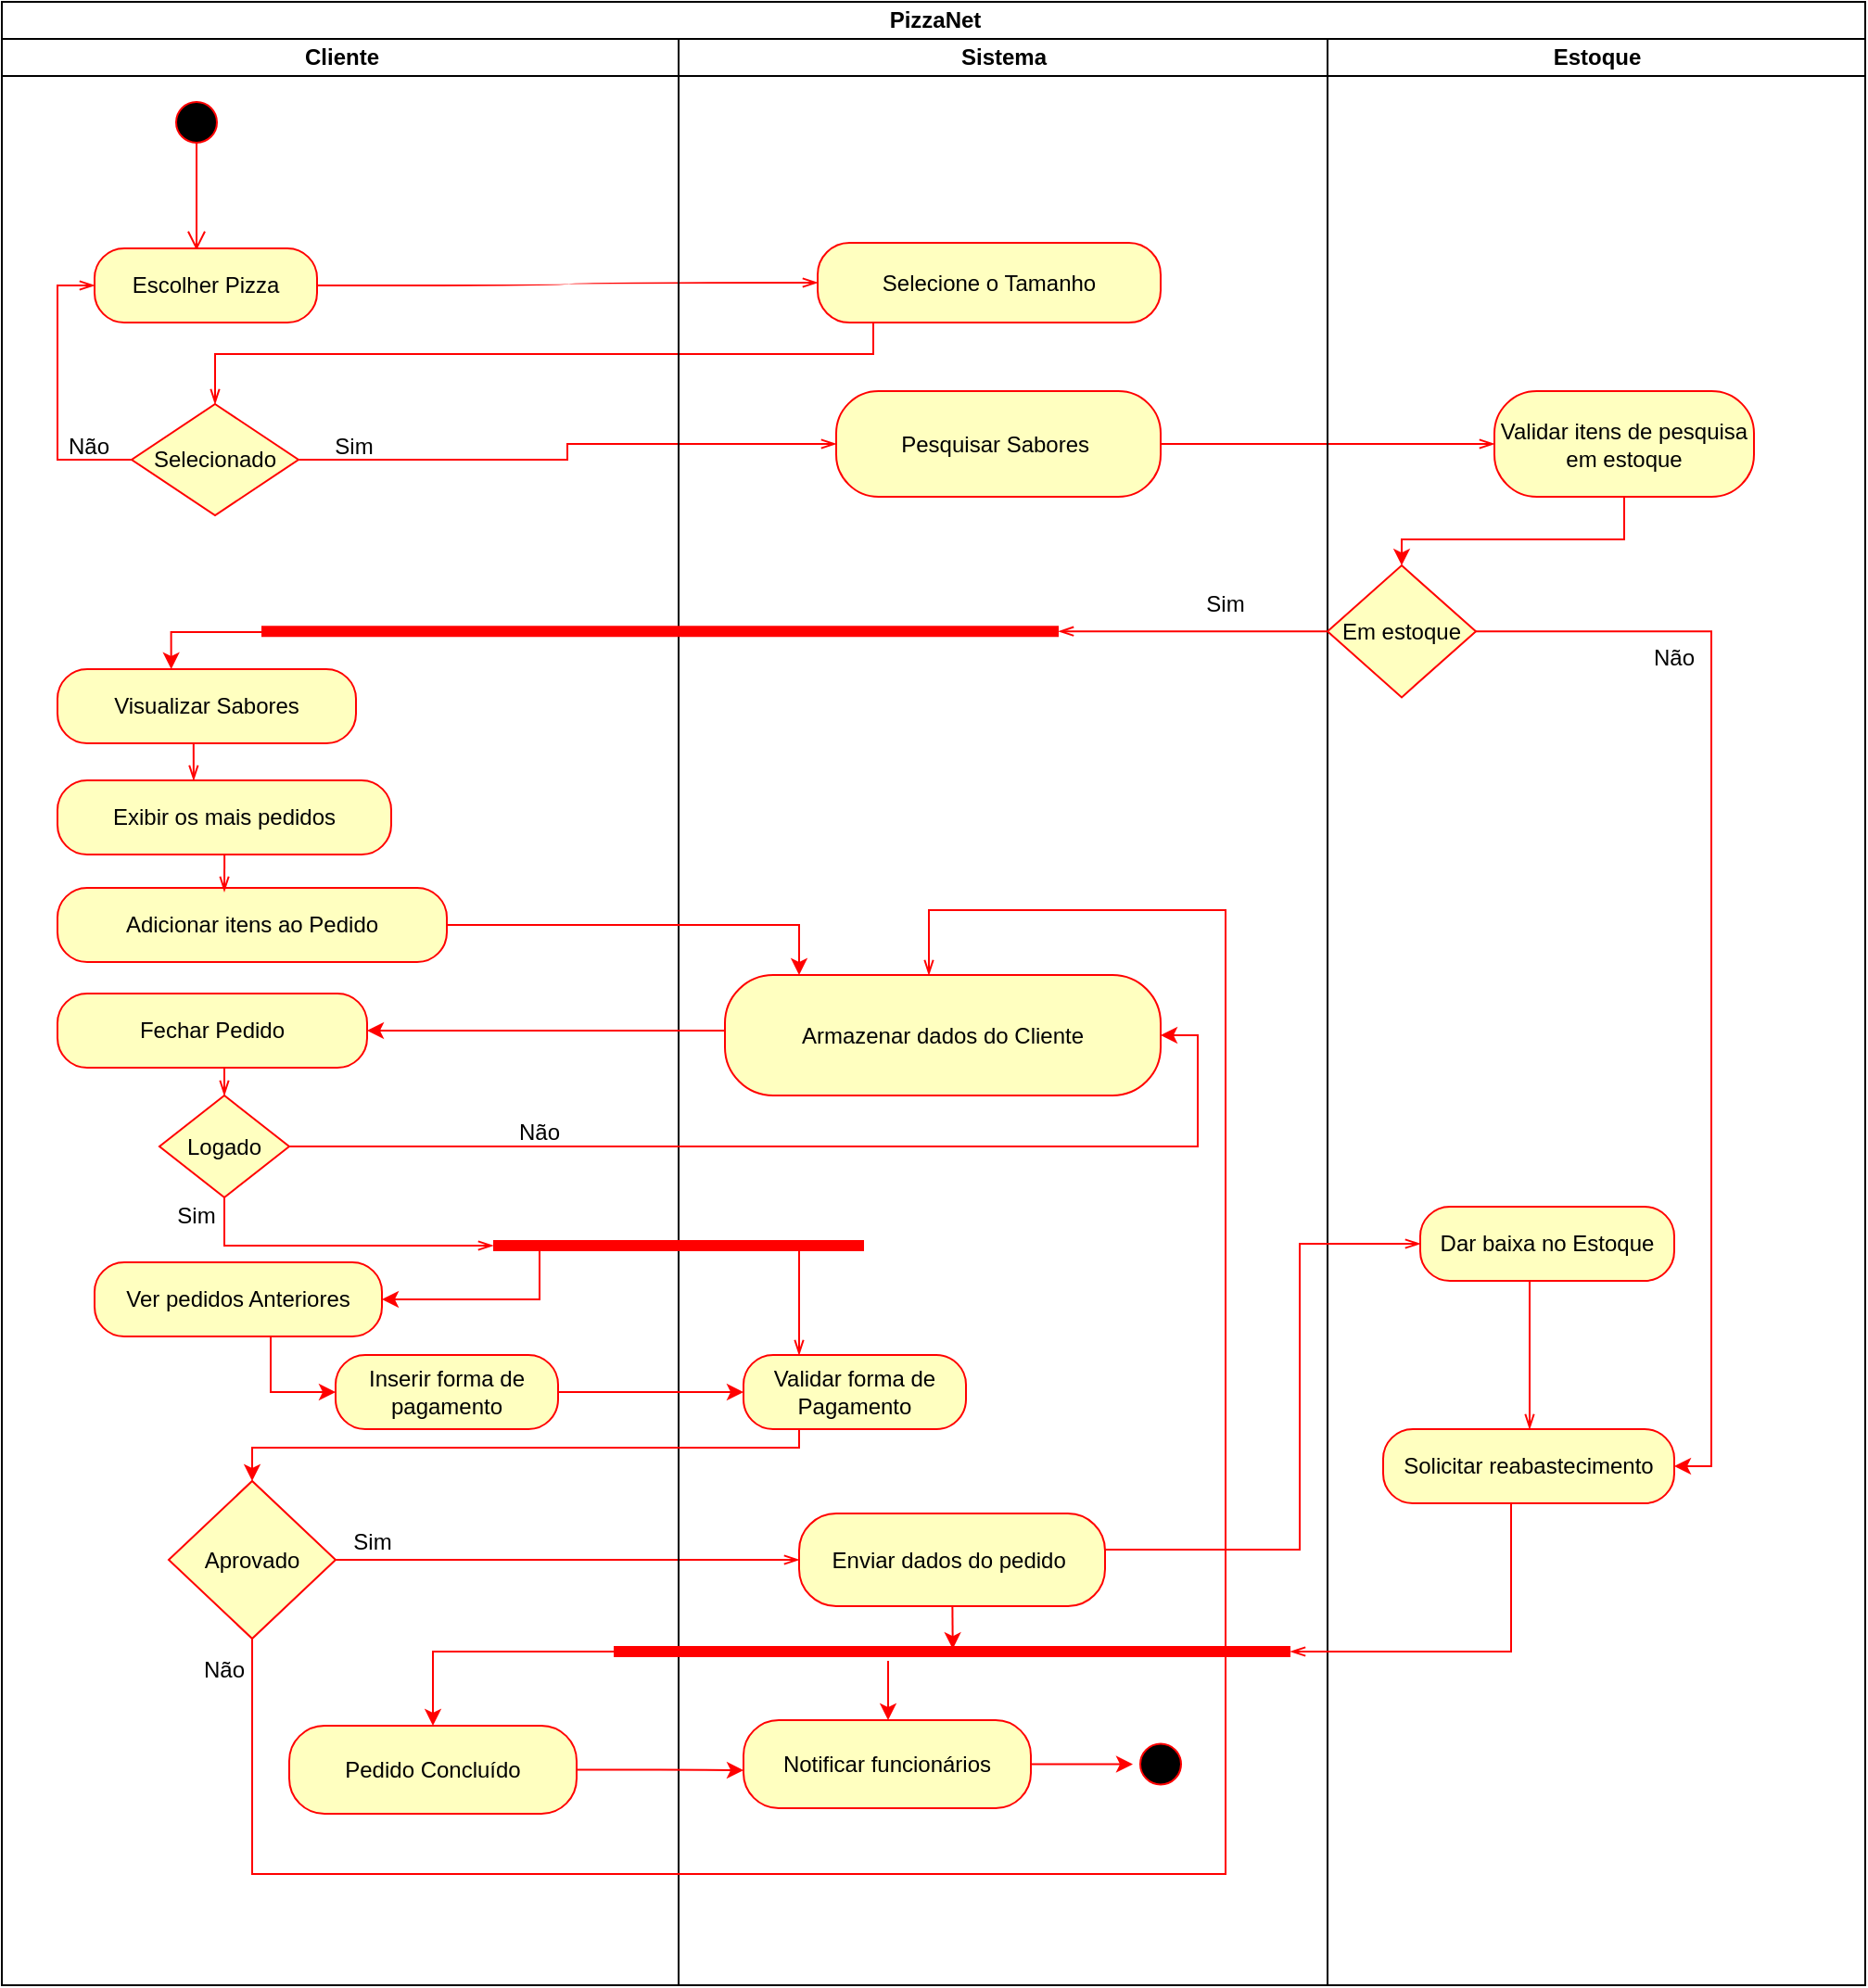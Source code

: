 <mxfile version="13.9.9" type="github">
  <diagram id="A_wYnvS-wCIYyP_TFe44" name="Page-1">
    <mxGraphModel dx="1904" dy="625" grid="1" gridSize="10" guides="1" tooltips="1" connect="1" arrows="1" fold="1" page="1" pageScale="1" pageWidth="827" pageHeight="1169" math="0" shadow="0">
      <root>
        <mxCell id="0" />
        <mxCell id="1" parent="0" />
        <mxCell id="9F1OHB0WLYa_Q_a-96xW-40" value="PizzaNet" style="swimlane;html=1;childLayout=stackLayout;resizeParent=1;resizeParentMax=0;startSize=20;" parent="1" vertex="1">
          <mxGeometry x="-320" y="20" width="1005" height="1070" as="geometry" />
        </mxCell>
        <mxCell id="-AflIQrkNpRjfCc479Ng-19" value="" style="edgeStyle=orthogonalEdgeStyle;curved=1;rounded=0;orthogonalLoop=1;jettySize=auto;html=1;startArrow=none;startFill=0;endArrow=openThin;endFill=0;strokeColor=#FF0000;" parent="9F1OHB0WLYa_Q_a-96xW-40" source="9F1OHB0WLYa_Q_a-96xW-47" target="-AflIQrkNpRjfCc479Ng-11" edge="1">
          <mxGeometry relative="1" as="geometry">
            <mxPoint x="-210" y="273" as="sourcePoint" />
            <mxPoint x="-210" y="370" as="targetPoint" />
          </mxGeometry>
        </mxCell>
        <mxCell id="-AflIQrkNpRjfCc479Ng-22" style="edgeStyle=orthogonalEdgeStyle;rounded=0;orthogonalLoop=1;jettySize=auto;html=1;startArrow=none;startFill=0;endArrow=openThin;endFill=0;strokeColor=#FF0000;entryX=0.5;entryY=0;entryDx=0;entryDy=0;" parent="9F1OHB0WLYa_Q_a-96xW-40" source="-AflIQrkNpRjfCc479Ng-11" target="-AflIQrkNpRjfCc479Ng-18" edge="1">
          <mxGeometry relative="1" as="geometry">
            <mxPoint x="150" y="250" as="targetPoint" />
            <Array as="points">
              <mxPoint x="470" y="190" />
              <mxPoint x="115" y="190" />
            </Array>
          </mxGeometry>
        </mxCell>
        <mxCell id="-AflIQrkNpRjfCc479Ng-25" style="edgeStyle=orthogonalEdgeStyle;rounded=0;orthogonalLoop=1;jettySize=auto;html=1;entryX=0;entryY=0.5;entryDx=0;entryDy=0;startArrow=none;startFill=0;endArrow=openThin;endFill=0;strokeColor=#FF0000;" parent="9F1OHB0WLYa_Q_a-96xW-40" source="-AflIQrkNpRjfCc479Ng-18" target="9F1OHB0WLYa_Q_a-96xW-49" edge="1">
          <mxGeometry relative="1" as="geometry" />
        </mxCell>
        <mxCell id="-AflIQrkNpRjfCc479Ng-94" style="edgeStyle=orthogonalEdgeStyle;rounded=0;orthogonalLoop=1;jettySize=auto;html=1;startArrow=none;startFill=0;endArrow=openThin;endFill=0;strokeColor=#FF0000;exitX=0.5;exitY=0;exitDx=0;exitDy=0;" parent="9F1OHB0WLYa_Q_a-96xW-40" source="-AflIQrkNpRjfCc479Ng-72" target="-AflIQrkNpRjfCc479Ng-46" edge="1">
          <mxGeometry relative="1" as="geometry">
            <Array as="points">
              <mxPoint x="180" y="840" />
            </Array>
          </mxGeometry>
        </mxCell>
        <mxCell id="-AflIQrkNpRjfCc479Ng-100" style="edgeStyle=orthogonalEdgeStyle;rounded=0;orthogonalLoop=1;jettySize=auto;html=1;entryX=0;entryY=0.5;entryDx=0;entryDy=0;entryPerimeter=0;startArrow=none;startFill=0;endArrow=openThin;endFill=0;strokeColor=#FF0000;" parent="9F1OHB0WLYa_Q_a-96xW-40" source="-AflIQrkNpRjfCc479Ng-45" target="-AflIQrkNpRjfCc479Ng-69" edge="1">
          <mxGeometry relative="1" as="geometry">
            <Array as="points">
              <mxPoint x="120" y="671" />
            </Array>
          </mxGeometry>
        </mxCell>
        <mxCell id="-AflIQrkNpRjfCc479Ng-125" style="edgeStyle=orthogonalEdgeStyle;rounded=0;orthogonalLoop=1;jettySize=auto;html=1;entryX=0;entryY=0.5;entryDx=0;entryDy=0;startArrow=none;startFill=0;endArrow=openThin;endFill=0;strokeColor=#FF0000;" parent="9F1OHB0WLYa_Q_a-96xW-40" source="9F1OHB0WLYa_Q_a-96xW-49" target="-AflIQrkNpRjfCc479Ng-105" edge="1">
          <mxGeometry relative="1" as="geometry" />
        </mxCell>
        <mxCell id="-AflIQrkNpRjfCc479Ng-133" value="" style="rounded=0;orthogonalLoop=1;jettySize=auto;html=1;startArrow=none;startFill=0;endArrow=openThin;endFill=0;strokeColor=#FF0000;entryX=1;entryY=0.5;entryDx=0;entryDy=0;entryPerimeter=0;exitX=0.5;exitY=1;exitDx=0;exitDy=0;" parent="9F1OHB0WLYa_Q_a-96xW-40" source="-AflIQrkNpRjfCc479Ng-128" target="-AflIQrkNpRjfCc479Ng-119" edge="1">
          <mxGeometry relative="1" as="geometry">
            <mxPoint x="500" y="357.62" as="targetPoint" />
            <Array as="points" />
            <mxPoint x="670" y="353.87" as="sourcePoint" />
          </mxGeometry>
        </mxCell>
        <mxCell id="9F1OHB0WLYa_Q_a-96xW-41" value="Cliente" style="swimlane;html=1;startSize=20;" parent="9F1OHB0WLYa_Q_a-96xW-40" vertex="1">
          <mxGeometry y="20" width="365" height="1050" as="geometry" />
        </mxCell>
        <mxCell id="9F1OHB0WLYa_Q_a-96xW-45" value="" style="edgeStyle=orthogonalEdgeStyle;html=1;verticalAlign=bottom;endArrow=open;endSize=8;strokeColor=#ff0000;" parent="9F1OHB0WLYa_Q_a-96xW-41" edge="1">
          <mxGeometry relative="1" as="geometry">
            <mxPoint x="105" y="114" as="targetPoint" />
            <Array as="points">
              <mxPoint x="105" y="114" />
            </Array>
            <mxPoint x="105" y="54.0" as="sourcePoint" />
          </mxGeometry>
        </mxCell>
        <mxCell id="9F1OHB0WLYa_Q_a-96xW-44" value="" style="ellipse;html=1;shape=startState;fillColor=#000000;strokeColor=#ff0000;" parent="9F1OHB0WLYa_Q_a-96xW-41" vertex="1">
          <mxGeometry x="90" y="30" width="30" height="30" as="geometry" />
        </mxCell>
        <mxCell id="9F1OHB0WLYa_Q_a-96xW-47" value="Escolher Pizza" style="rounded=1;whiteSpace=wrap;html=1;arcSize=40;fontColor=#000000;fillColor=#ffffc0;strokeColor=#ff0000;" parent="9F1OHB0WLYa_Q_a-96xW-41" vertex="1">
          <mxGeometry x="50" y="113" width="120" height="40" as="geometry" />
        </mxCell>
        <mxCell id="-AflIQrkNpRjfCc479Ng-63" style="edgeStyle=orthogonalEdgeStyle;rounded=0;orthogonalLoop=1;jettySize=auto;html=1;startArrow=none;startFill=0;endArrow=openThin;endFill=0;strokeColor=#FF0000;entryX=0;entryY=0.5;entryDx=0;entryDy=0;" parent="9F1OHB0WLYa_Q_a-96xW-41" source="9F1OHB0WLYa_Q_a-96xW-64" target="-AflIQrkNpRjfCc479Ng-45" edge="1">
          <mxGeometry relative="1" as="geometry">
            <mxPoint x="120" y="580" as="targetPoint" />
            <Array as="points">
              <mxPoint x="120" y="570" />
              <mxPoint x="120" y="570" />
            </Array>
          </mxGeometry>
        </mxCell>
        <mxCell id="9F1OHB0WLYa_Q_a-96xW-64" value="Fechar Pedido" style="rounded=1;whiteSpace=wrap;html=1;arcSize=40;fontColor=#000000;fillColor=#ffffc0;strokeColor=#ff0000;" parent="9F1OHB0WLYa_Q_a-96xW-41" vertex="1">
          <mxGeometry x="30" y="515" width="167" height="40" as="geometry" />
        </mxCell>
        <mxCell id="-AflIQrkNpRjfCc479Ng-121" style="edgeStyle=orthogonalEdgeStyle;rounded=0;orthogonalLoop=1;jettySize=auto;html=1;exitX=0;exitY=0.5;exitDx=0;exitDy=0;entryX=0;entryY=0.5;entryDx=0;entryDy=0;startArrow=none;startFill=0;endArrow=openThin;endFill=0;strokeColor=#FF0000;" parent="9F1OHB0WLYa_Q_a-96xW-41" source="-AflIQrkNpRjfCc479Ng-18" target="9F1OHB0WLYa_Q_a-96xW-47" edge="1">
          <mxGeometry relative="1" as="geometry" />
        </mxCell>
        <mxCell id="-AflIQrkNpRjfCc479Ng-18" value="Selecionado" style="rhombus;whiteSpace=wrap;html=1;fillColor=#ffffc0;strokeColor=#ff0000;" parent="9F1OHB0WLYa_Q_a-96xW-41" vertex="1">
          <mxGeometry x="70" y="197" width="90" height="60" as="geometry" />
        </mxCell>
        <mxCell id="-AflIQrkNpRjfCc479Ng-26" value="Sim" style="text;html=1;strokeColor=none;fillColor=none;align=center;verticalAlign=middle;whiteSpace=wrap;rounded=0;" parent="9F1OHB0WLYa_Q_a-96xW-41" vertex="1">
          <mxGeometry x="170" y="210" width="40" height="20" as="geometry" />
        </mxCell>
        <mxCell id="-AflIQrkNpRjfCc479Ng-28" value="Não" style="text;html=1;strokeColor=none;fillColor=none;align=center;verticalAlign=middle;whiteSpace=wrap;rounded=0;" parent="9F1OHB0WLYa_Q_a-96xW-41" vertex="1">
          <mxGeometry x="27" y="210" width="40" height="20" as="geometry" />
        </mxCell>
        <mxCell id="-AflIQrkNpRjfCc479Ng-16" value="Adicionar itens ao Pedido" style="rounded=1;whiteSpace=wrap;html=1;arcSize=40;fontColor=#000000;fillColor=#ffffc0;strokeColor=#ff0000;" parent="9F1OHB0WLYa_Q_a-96xW-41" vertex="1">
          <mxGeometry x="30" y="458" width="210" height="40" as="geometry" />
        </mxCell>
        <mxCell id="-AflIQrkNpRjfCc479Ng-45" value="Logado" style="rhombus;whiteSpace=wrap;html=1;fillColor=#ffffc0;strokeColor=#ff0000;direction=south;" parent="9F1OHB0WLYa_Q_a-96xW-41" vertex="1">
          <mxGeometry x="85" y="570" width="70" height="55" as="geometry" />
        </mxCell>
        <mxCell id="-AflIQrkNpRjfCc479Ng-68" value="Sim" style="text;html=1;strokeColor=none;fillColor=none;align=center;verticalAlign=middle;whiteSpace=wrap;rounded=0;" parent="9F1OHB0WLYa_Q_a-96xW-41" vertex="1">
          <mxGeometry x="85" y="625" width="40" height="20" as="geometry" />
        </mxCell>
        <mxCell id="9F1OHB0WLYa_Q_a-96xW-66" value="Inserir forma de pagamento" style="rounded=1;whiteSpace=wrap;html=1;arcSize=40;fontColor=#000000;fillColor=#ffffc0;strokeColor=#ff0000;" parent="9F1OHB0WLYa_Q_a-96xW-41" vertex="1">
          <mxGeometry x="180" y="710" width="120" height="40" as="geometry" />
        </mxCell>
        <mxCell id="-AflIQrkNpRjfCc479Ng-72" value="Aprovado" style="rhombus;whiteSpace=wrap;html=1;fillColor=#ffffc0;strokeColor=#ff0000;direction=south;" parent="9F1OHB0WLYa_Q_a-96xW-41" vertex="1">
          <mxGeometry x="90" y="778" width="90" height="85" as="geometry" />
        </mxCell>
        <mxCell id="-AflIQrkNpRjfCc479Ng-75" value="Não" style="text;html=1;strokeColor=none;fillColor=none;align=center;verticalAlign=middle;whiteSpace=wrap;rounded=0;" parent="9F1OHB0WLYa_Q_a-96xW-41" vertex="1">
          <mxGeometry x="270" y="580" width="40" height="20" as="geometry" />
        </mxCell>
        <mxCell id="-AflIQrkNpRjfCc479Ng-86" value="Sim" style="text;html=1;strokeColor=none;fillColor=none;align=center;verticalAlign=middle;whiteSpace=wrap;rounded=0;" parent="9F1OHB0WLYa_Q_a-96xW-41" vertex="1">
          <mxGeometry x="180" y="801" width="40" height="20" as="geometry" />
        </mxCell>
        <mxCell id="-AflIQrkNpRjfCc479Ng-87" value="Não" style="text;html=1;strokeColor=none;fillColor=none;align=center;verticalAlign=middle;whiteSpace=wrap;rounded=0;" parent="9F1OHB0WLYa_Q_a-96xW-41" vertex="1">
          <mxGeometry x="100" y="870" width="40" height="20" as="geometry" />
        </mxCell>
        <mxCell id="4gR6gsfi7CaLKDDEoQn9-6" value="Visualizar Sabores" style="rounded=1;whiteSpace=wrap;html=1;arcSize=40;fontColor=#000000;fillColor=#ffffc0;strokeColor=#ff0000;" parent="9F1OHB0WLYa_Q_a-96xW-41" vertex="1">
          <mxGeometry x="30" y="340" width="161" height="40" as="geometry" />
        </mxCell>
        <mxCell id="-AflIQrkNpRjfCc479Ng-143" value="Exibir os mais pedidos" style="rounded=1;whiteSpace=wrap;html=1;arcSize=40;fontColor=#000000;fillColor=#ffffc0;strokeColor=#ff0000;" parent="9F1OHB0WLYa_Q_a-96xW-41" vertex="1">
          <mxGeometry x="30" y="400" width="180" height="40" as="geometry" />
        </mxCell>
        <mxCell id="4gR6gsfi7CaLKDDEoQn9-12" style="edgeStyle=orthogonalEdgeStyle;rounded=0;orthogonalLoop=1;jettySize=auto;html=1;startArrow=none;startFill=0;endArrow=openThin;endFill=0;strokeColor=#FF0000;exitX=0.409;exitY=1.012;exitDx=0;exitDy=0;exitPerimeter=0;" parent="9F1OHB0WLYa_Q_a-96xW-41" edge="1">
          <mxGeometry relative="1" as="geometry">
            <mxPoint x="120" y="460" as="targetPoint" />
            <Array as="points" />
            <mxPoint x="120.08" y="440.0" as="sourcePoint" />
          </mxGeometry>
        </mxCell>
        <mxCell id="4gR6gsfi7CaLKDDEoQn9-14" style="edgeStyle=orthogonalEdgeStyle;rounded=0;orthogonalLoop=1;jettySize=auto;html=1;startArrow=none;startFill=0;endArrow=openThin;endFill=0;strokeColor=#FF0000;exitX=0.409;exitY=1.012;exitDx=0;exitDy=0;exitPerimeter=0;entryX=0.408;entryY=0;entryDx=0;entryDy=0;entryPerimeter=0;" parent="9F1OHB0WLYa_Q_a-96xW-41" target="-AflIQrkNpRjfCc479Ng-143" edge="1">
          <mxGeometry relative="1" as="geometry">
            <mxPoint x="120" y="395" as="targetPoint" />
            <Array as="points" />
            <mxPoint x="119.8" y="380.0" as="sourcePoint" />
          </mxGeometry>
        </mxCell>
        <mxCell id="4gR6gsfi7CaLKDDEoQn9-45" style="edgeStyle=orthogonalEdgeStyle;rounded=0;orthogonalLoop=1;jettySize=auto;html=1;entryX=0;entryY=0.5;entryDx=0;entryDy=0;strokeColor=#FF0000;fontColor=#FF0000;" parent="9F1OHB0WLYa_Q_a-96xW-41" source="4gR6gsfi7CaLKDDEoQn9-41" target="9F1OHB0WLYa_Q_a-96xW-66" edge="1">
          <mxGeometry relative="1" as="geometry">
            <Array as="points">
              <mxPoint x="145" y="730" />
            </Array>
          </mxGeometry>
        </mxCell>
        <mxCell id="4gR6gsfi7CaLKDDEoQn9-41" value="Ver pedidos Anteriores" style="rounded=1;whiteSpace=wrap;html=1;arcSize=40;fontColor=#000000;fillColor=#ffffc0;strokeColor=#ff0000;" parent="9F1OHB0WLYa_Q_a-96xW-41" vertex="1">
          <mxGeometry x="50" y="660" width="155" height="40" as="geometry" />
        </mxCell>
        <mxCell id="4gR6gsfi7CaLKDDEoQn9-68" value="Pedido Concluído" style="rounded=1;whiteSpace=wrap;html=1;arcSize=40;fontColor=#000000;fillColor=#ffffc0;strokeColor=#ff0000;" parent="9F1OHB0WLYa_Q_a-96xW-41" vertex="1">
          <mxGeometry x="155" y="910" width="155" height="47.5" as="geometry" />
        </mxCell>
        <mxCell id="9F1OHB0WLYa_Q_a-96xW-42" value="Sistema" style="swimlane;html=1;startSize=20;" parent="9F1OHB0WLYa_Q_a-96xW-40" vertex="1">
          <mxGeometry x="365" y="20" width="350" height="1050" as="geometry" />
        </mxCell>
        <mxCell id="9F1OHB0WLYa_Q_a-96xW-78" value="Validar forma de Pagamento" style="rounded=1;whiteSpace=wrap;html=1;arcSize=40;fontColor=#000000;fillColor=#ffffc0;strokeColor=#ff0000;" parent="9F1OHB0WLYa_Q_a-96xW-42" vertex="1">
          <mxGeometry x="35" y="710" width="120" height="40" as="geometry" />
        </mxCell>
        <mxCell id="9F1OHB0WLYa_Q_a-96xW-49" value="Pesquisar Sabores&amp;nbsp;" style="rounded=1;whiteSpace=wrap;html=1;arcSize=40;fontColor=#000000;fillColor=#ffffc0;strokeColor=#ff0000;" parent="9F1OHB0WLYa_Q_a-96xW-42" vertex="1">
          <mxGeometry x="85" y="190" width="175" height="57" as="geometry" />
        </mxCell>
        <mxCell id="-AflIQrkNpRjfCc479Ng-11" value="Selecione o Tamanho" style="rounded=1;whiteSpace=wrap;html=1;arcSize=40;fontColor=#000000;fillColor=#ffffc0;strokeColor=#ff0000;" parent="9F1OHB0WLYa_Q_a-96xW-42" vertex="1">
          <mxGeometry x="75" y="110" width="185" height="43" as="geometry" />
        </mxCell>
        <mxCell id="-AflIQrkNpRjfCc479Ng-27" value="Armazenar dados do Cliente" style="rounded=1;whiteSpace=wrap;html=1;arcSize=40;fontColor=#000000;fillColor=#ffffc0;strokeColor=#ff0000;" parent="9F1OHB0WLYa_Q_a-96xW-42" vertex="1">
          <mxGeometry x="25" y="505" width="235" height="65" as="geometry" />
        </mxCell>
        <mxCell id="-AflIQrkNpRjfCc479Ng-93" style="edgeStyle=orthogonalEdgeStyle;rounded=0;orthogonalLoop=1;jettySize=auto;html=1;exitX=0.75;exitY=0.5;exitDx=0;exitDy=0;exitPerimeter=0;startArrow=none;startFill=0;endArrow=openThin;endFill=0;strokeColor=#FF0000;" parent="9F1OHB0WLYa_Q_a-96xW-42" source="-AflIQrkNpRjfCc479Ng-69" target="9F1OHB0WLYa_Q_a-96xW-78" edge="1">
          <mxGeometry relative="1" as="geometry">
            <Array as="points">
              <mxPoint x="65" y="651" />
            </Array>
          </mxGeometry>
        </mxCell>
        <mxCell id="-AflIQrkNpRjfCc479Ng-69" value="" style="shape=line;html=1;strokeWidth=6;strokeColor=#ff0000;" parent="9F1OHB0WLYa_Q_a-96xW-42" vertex="1">
          <mxGeometry x="-100" y="646" width="200" height="10" as="geometry" />
        </mxCell>
        <mxCell id="4gR6gsfi7CaLKDDEoQn9-65" style="edgeStyle=none;rounded=0;orthogonalLoop=1;jettySize=auto;html=1;entryX=0.501;entryY=0.363;entryDx=0;entryDy=0;entryPerimeter=0;strokeColor=#FF0000;fontColor=#FF0000;" parent="9F1OHB0WLYa_Q_a-96xW-42" source="-AflIQrkNpRjfCc479Ng-46" target="4gR6gsfi7CaLKDDEoQn9-57" edge="1">
          <mxGeometry relative="1" as="geometry" />
        </mxCell>
        <mxCell id="-AflIQrkNpRjfCc479Ng-46" value="Enviar dados do pedido&amp;nbsp;" style="rounded=1;whiteSpace=wrap;html=1;arcSize=40;fontColor=#000000;fillColor=#ffffc0;strokeColor=#ff0000;" parent="9F1OHB0WLYa_Q_a-96xW-42" vertex="1">
          <mxGeometry x="65" y="795.5" width="165" height="50" as="geometry" />
        </mxCell>
        <mxCell id="4gR6gsfi7CaLKDDEoQn9-64" style="rounded=0;orthogonalLoop=1;jettySize=auto;html=1;strokeColor=#FF0000;fontColor=#FF0000;" parent="9F1OHB0WLYa_Q_a-96xW-42" source="-AflIQrkNpRjfCc479Ng-96" target="9F1OHB0WLYa_Q_a-96xW-86" edge="1">
          <mxGeometry relative="1" as="geometry" />
        </mxCell>
        <mxCell id="-AflIQrkNpRjfCc479Ng-96" value="Notificar funcionários" style="rounded=1;whiteSpace=wrap;html=1;arcSize=40;fontColor=#000000;fillColor=#ffffc0;strokeColor=#ff0000;" parent="9F1OHB0WLYa_Q_a-96xW-42" vertex="1">
          <mxGeometry x="35" y="907" width="155" height="47.5" as="geometry" />
        </mxCell>
        <mxCell id="-AflIQrkNpRjfCc479Ng-148" value="Sim" style="text;html=1;strokeColor=none;fillColor=none;align=center;verticalAlign=middle;whiteSpace=wrap;rounded=0;" parent="9F1OHB0WLYa_Q_a-96xW-42" vertex="1">
          <mxGeometry x="275" y="294.62" width="40" height="20" as="geometry" />
        </mxCell>
        <mxCell id="-AflIQrkNpRjfCc479Ng-119" value="" style="shape=line;html=1;strokeWidth=6;strokeColor=#ff0000;" parent="9F1OHB0WLYa_Q_a-96xW-42" vertex="1">
          <mxGeometry x="-225" y="314.62" width="430" height="10" as="geometry" />
        </mxCell>
        <mxCell id="9F1OHB0WLYa_Q_a-96xW-86" value="" style="ellipse;html=1;shape=startState;fillColor=#000000;strokeColor=#ff0000;" parent="9F1OHB0WLYa_Q_a-96xW-42" vertex="1">
          <mxGeometry x="245" y="915.75" width="30" height="30" as="geometry" />
        </mxCell>
        <mxCell id="4gR6gsfi7CaLKDDEoQn9-67" style="edgeStyle=orthogonalEdgeStyle;rounded=0;orthogonalLoop=1;jettySize=auto;html=1;strokeColor=#FF0000;fontColor=#FF0000;" parent="9F1OHB0WLYa_Q_a-96xW-42" source="4gR6gsfi7CaLKDDEoQn9-57" target="-AflIQrkNpRjfCc479Ng-96" edge="1">
          <mxGeometry relative="1" as="geometry">
            <Array as="points">
              <mxPoint x="113" y="880" />
              <mxPoint x="113" y="880" />
            </Array>
          </mxGeometry>
        </mxCell>
        <mxCell id="4gR6gsfi7CaLKDDEoQn9-57" value="" style="shape=line;html=1;strokeWidth=6;strokeColor=#ff0000;" parent="9F1OHB0WLYa_Q_a-96xW-42" vertex="1">
          <mxGeometry x="-35" y="865" width="365" height="10" as="geometry" />
        </mxCell>
        <mxCell id="-AflIQrkNpRjfCc479Ng-135" style="edgeStyle=orthogonalEdgeStyle;rounded=0;orthogonalLoop=1;jettySize=auto;html=1;startArrow=none;startFill=0;endArrow=openThin;endFill=0;strokeColor=#FF0000;exitX=1;exitY=0.5;exitDx=0;exitDy=0;" parent="9F1OHB0WLYa_Q_a-96xW-40" source="-AflIQrkNpRjfCc479Ng-72" target="-AflIQrkNpRjfCc479Ng-27" edge="1">
          <mxGeometry relative="1" as="geometry">
            <Array as="points">
              <mxPoint x="135" y="1010" />
              <mxPoint x="660" y="1010" />
              <mxPoint x="660" y="490" />
              <mxPoint x="500" y="490" />
            </Array>
            <mxPoint x="372" y="390" as="targetPoint" />
          </mxGeometry>
        </mxCell>
        <mxCell id="-AflIQrkNpRjfCc479Ng-101" value="Estoque" style="swimlane;html=1;startSize=20;" parent="9F1OHB0WLYa_Q_a-96xW-40" vertex="1">
          <mxGeometry x="715" y="20" width="290" height="1050" as="geometry" />
        </mxCell>
        <mxCell id="4gR6gsfi7CaLKDDEoQn9-1" style="edgeStyle=orthogonalEdgeStyle;rounded=0;orthogonalLoop=1;jettySize=auto;html=1;fontColor=#FF0000;strokeColor=#FF0000;entryX=0;entryY=0.5;entryDx=0;entryDy=0;" parent="-AflIQrkNpRjfCc479Ng-101" source="-AflIQrkNpRjfCc479Ng-105" target="-AflIQrkNpRjfCc479Ng-128" edge="1">
          <mxGeometry relative="1" as="geometry">
            <mxPoint x="40" y="280" as="targetPoint" />
            <Array as="points">
              <mxPoint x="160" y="270" />
              <mxPoint x="40" y="270" />
            </Array>
          </mxGeometry>
        </mxCell>
        <mxCell id="-AflIQrkNpRjfCc479Ng-105" value="Validar itens de pesquisa em estoque" style="rounded=1;whiteSpace=wrap;html=1;arcSize=40;fontColor=#000000;fillColor=#ffffc0;strokeColor=#ff0000;" parent="-AflIQrkNpRjfCc479Ng-101" vertex="1">
          <mxGeometry x="90" y="190" width="140" height="57" as="geometry" />
        </mxCell>
        <mxCell id="-AflIQrkNpRjfCc479Ng-109" value="Dar baixa no Estoque" style="rounded=1;whiteSpace=wrap;html=1;arcSize=40;fontColor=#000000;fillColor=#ffffc0;strokeColor=#ff0000;" parent="-AflIQrkNpRjfCc479Ng-101" vertex="1">
          <mxGeometry x="50" y="630" width="137" height="40" as="geometry" />
        </mxCell>
        <mxCell id="4gR6gsfi7CaLKDDEoQn9-5" style="edgeStyle=orthogonalEdgeStyle;rounded=0;orthogonalLoop=1;jettySize=auto;html=1;entryX=1;entryY=0.5;entryDx=0;entryDy=0;strokeColor=#FF0000;fontColor=#FF0000;" parent="-AflIQrkNpRjfCc479Ng-101" source="-AflIQrkNpRjfCc479Ng-128" target="-AflIQrkNpRjfCc479Ng-139" edge="1">
          <mxGeometry relative="1" as="geometry">
            <Array as="points">
              <mxPoint x="207" y="319" />
              <mxPoint x="207" y="770" />
            </Array>
          </mxGeometry>
        </mxCell>
        <mxCell id="-AflIQrkNpRjfCc479Ng-128" value="Em estoque" style="rhombus;whiteSpace=wrap;html=1;fillColor=#ffffc0;strokeColor=#ff0000;direction=south;" parent="-AflIQrkNpRjfCc479Ng-101" vertex="1">
          <mxGeometry y="284.06" width="80" height="71.13" as="geometry" />
        </mxCell>
        <mxCell id="-AflIQrkNpRjfCc479Ng-139" value="Solicitar reabastecimento" style="rounded=1;whiteSpace=wrap;html=1;arcSize=40;fontColor=#000000;fillColor=#ffffc0;strokeColor=#ff0000;" parent="-AflIQrkNpRjfCc479Ng-101" vertex="1">
          <mxGeometry x="30" y="750" width="157" height="40" as="geometry" />
        </mxCell>
        <mxCell id="-AflIQrkNpRjfCc479Ng-140" value="Não" style="text;html=1;strokeColor=none;fillColor=none;align=center;verticalAlign=middle;whiteSpace=wrap;rounded=0;" parent="-AflIQrkNpRjfCc479Ng-101" vertex="1">
          <mxGeometry x="167" y="323.5" width="40" height="20" as="geometry" />
        </mxCell>
        <mxCell id="-AflIQrkNpRjfCc479Ng-141" style="edgeStyle=orthogonalEdgeStyle;rounded=0;orthogonalLoop=1;jettySize=auto;html=1;startArrow=none;startFill=0;endArrow=openThin;endFill=0;strokeColor=#FF0000;" parent="-AflIQrkNpRjfCc479Ng-101" source="-AflIQrkNpRjfCc479Ng-109" target="-AflIQrkNpRjfCc479Ng-139" edge="1">
          <mxGeometry relative="1" as="geometry">
            <mxPoint x="128.5" y="740" as="targetPoint" />
            <Array as="points">
              <mxPoint x="109" y="680" />
              <mxPoint x="109" y="680" />
            </Array>
          </mxGeometry>
        </mxCell>
        <mxCell id="-AflIQrkNpRjfCc479Ng-122" style="edgeStyle=orthogonalEdgeStyle;rounded=0;orthogonalLoop=1;jettySize=auto;html=1;startArrow=none;startFill=0;endArrow=openThin;endFill=0;strokeColor=#FF0000;entryX=0;entryY=0.5;entryDx=0;entryDy=0;exitX=1;exitY=0.5;exitDx=0;exitDy=0;" parent="9F1OHB0WLYa_Q_a-96xW-40" source="-AflIQrkNpRjfCc479Ng-46" target="-AflIQrkNpRjfCc479Ng-109" edge="1">
          <mxGeometry relative="1" as="geometry">
            <mxPoint x="660" y="681" as="targetPoint" />
            <Array as="points">
              <mxPoint x="700" y="835" />
              <mxPoint x="700" y="670" />
            </Array>
          </mxGeometry>
        </mxCell>
        <mxCell id="4gR6gsfi7CaLKDDEoQn9-16" style="edgeStyle=orthogonalEdgeStyle;rounded=0;orthogonalLoop=1;jettySize=auto;html=1;strokeColor=#FF0000;fontColor=#FF0000;" parent="9F1OHB0WLYa_Q_a-96xW-40" source="-AflIQrkNpRjfCc479Ng-27" target="9F1OHB0WLYa_Q_a-96xW-64" edge="1">
          <mxGeometry relative="1" as="geometry">
            <mxPoint x="365" y="554.941" as="sourcePoint" />
            <Array as="points">
              <mxPoint x="320" y="555" />
              <mxPoint x="320" y="555" />
            </Array>
          </mxGeometry>
        </mxCell>
        <mxCell id="4gR6gsfi7CaLKDDEoQn9-43" style="edgeStyle=orthogonalEdgeStyle;rounded=0;orthogonalLoop=1;jettySize=auto;html=1;exitX=0.25;exitY=0.5;exitDx=0;exitDy=0;exitPerimeter=0;entryX=1;entryY=0.5;entryDx=0;entryDy=0;strokeColor=#FF0000;fontColor=#FF0000;" parent="9F1OHB0WLYa_Q_a-96xW-40" source="-AflIQrkNpRjfCc479Ng-69" target="4gR6gsfi7CaLKDDEoQn9-41" edge="1">
          <mxGeometry relative="1" as="geometry">
            <Array as="points">
              <mxPoint x="290" y="671" />
              <mxPoint x="290" y="700" />
            </Array>
          </mxGeometry>
        </mxCell>
        <mxCell id="4gR6gsfi7CaLKDDEoQn9-44" style="edgeStyle=orthogonalEdgeStyle;rounded=0;orthogonalLoop=1;jettySize=auto;html=1;strokeColor=#FF0000;fontColor=#FF0000;" parent="9F1OHB0WLYa_Q_a-96xW-40" source="-AflIQrkNpRjfCc479Ng-16" edge="1">
          <mxGeometry relative="1" as="geometry">
            <mxPoint x="430" y="525" as="targetPoint" />
            <Array as="points">
              <mxPoint x="430" y="498" />
              <mxPoint x="430" y="525" />
            </Array>
          </mxGeometry>
        </mxCell>
        <mxCell id="4gR6gsfi7CaLKDDEoQn9-47" style="edgeStyle=orthogonalEdgeStyle;rounded=0;orthogonalLoop=1;jettySize=auto;html=1;entryX=0.381;entryY=0;entryDx=0;entryDy=0;entryPerimeter=0;strokeColor=#FF0000;fontColor=#FF0000;" parent="9F1OHB0WLYa_Q_a-96xW-40" source="-AflIQrkNpRjfCc479Ng-119" target="4gR6gsfi7CaLKDDEoQn9-6" edge="1">
          <mxGeometry relative="1" as="geometry">
            <Array as="points">
              <mxPoint x="325" y="340" />
              <mxPoint x="117" y="340" />
            </Array>
          </mxGeometry>
        </mxCell>
        <mxCell id="4gR6gsfi7CaLKDDEoQn9-48" style="edgeStyle=orthogonalEdgeStyle;rounded=0;orthogonalLoop=1;jettySize=auto;html=1;entryX=0;entryY=0.5;entryDx=0;entryDy=0;strokeColor=#FF0000;fontColor=#FF0000;" parent="9F1OHB0WLYa_Q_a-96xW-40" source="9F1OHB0WLYa_Q_a-96xW-66" target="9F1OHB0WLYa_Q_a-96xW-78" edge="1">
          <mxGeometry relative="1" as="geometry" />
        </mxCell>
        <mxCell id="4gR6gsfi7CaLKDDEoQn9-50" style="edgeStyle=orthogonalEdgeStyle;rounded=0;orthogonalLoop=1;jettySize=auto;html=1;entryX=1;entryY=0.5;entryDx=0;entryDy=0;strokeColor=#FF0000;fontColor=#FF0000;" parent="9F1OHB0WLYa_Q_a-96xW-40" source="-AflIQrkNpRjfCc479Ng-45" target="-AflIQrkNpRjfCc479Ng-27" edge="1">
          <mxGeometry relative="1" as="geometry" />
        </mxCell>
        <mxCell id="4gR6gsfi7CaLKDDEoQn9-51" style="edgeStyle=orthogonalEdgeStyle;rounded=0;orthogonalLoop=1;jettySize=auto;html=1;entryX=0;entryY=0.5;entryDx=0;entryDy=0;strokeColor=#FF0000;fontColor=#FF0000;" parent="9F1OHB0WLYa_Q_a-96xW-40" source="9F1OHB0WLYa_Q_a-96xW-78" target="-AflIQrkNpRjfCc479Ng-72" edge="1">
          <mxGeometry relative="1" as="geometry">
            <Array as="points">
              <mxPoint x="430" y="780" />
              <mxPoint x="135" y="780" />
            </Array>
          </mxGeometry>
        </mxCell>
        <mxCell id="-AflIQrkNpRjfCc479Ng-147" style="edgeStyle=orthogonalEdgeStyle;rounded=0;orthogonalLoop=1;jettySize=auto;html=1;startArrow=none;startFill=0;endArrow=openThin;endFill=0;strokeColor=#FF0000;entryX=1;entryY=0.5;entryDx=0;entryDy=0;entryPerimeter=0;" parent="9F1OHB0WLYa_Q_a-96xW-40" source="-AflIQrkNpRjfCc479Ng-139" target="4gR6gsfi7CaLKDDEoQn9-57" edge="1">
          <mxGeometry relative="1" as="geometry">
            <Array as="points">
              <mxPoint x="814" y="890" />
            </Array>
            <mxPoint x="710" y="870" as="targetPoint" />
          </mxGeometry>
        </mxCell>
        <mxCell id="4gR6gsfi7CaLKDDEoQn9-58" style="edgeStyle=orthogonalEdgeStyle;rounded=0;orthogonalLoop=1;jettySize=auto;html=1;exitX=0;exitY=0.5;exitDx=0;exitDy=0;exitPerimeter=0;strokeColor=#FF0000;fontColor=#FF0000;" parent="9F1OHB0WLYa_Q_a-96xW-40" source="4gR6gsfi7CaLKDDEoQn9-57" target="4gR6gsfi7CaLKDDEoQn9-68" edge="1">
          <mxGeometry relative="1" as="geometry">
            <mxPoint x="260" y="905" as="targetPoint" />
          </mxGeometry>
        </mxCell>
        <mxCell id="4gR6gsfi7CaLKDDEoQn9-69" style="edgeStyle=orthogonalEdgeStyle;rounded=0;orthogonalLoop=1;jettySize=auto;html=1;strokeColor=#FF0000;fontColor=#FF0000;" parent="9F1OHB0WLYa_Q_a-96xW-40" source="4gR6gsfi7CaLKDDEoQn9-68" edge="1">
          <mxGeometry relative="1" as="geometry">
            <mxPoint x="400" y="954" as="targetPoint" />
          </mxGeometry>
        </mxCell>
      </root>
    </mxGraphModel>
  </diagram>
</mxfile>
